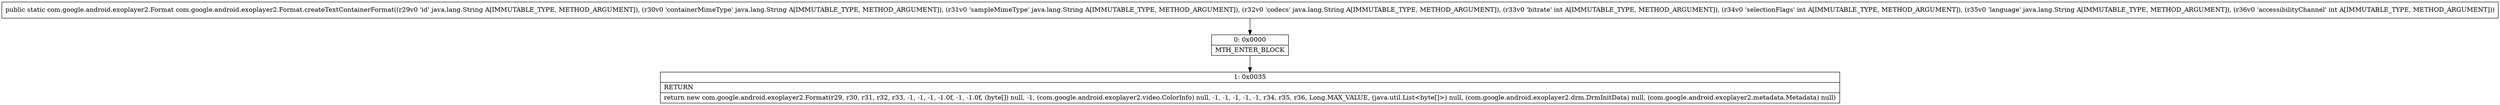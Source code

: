 digraph "CFG forcom.google.android.exoplayer2.Format.createTextContainerFormat(Ljava\/lang\/String;Ljava\/lang\/String;Ljava\/lang\/String;Ljava\/lang\/String;IILjava\/lang\/String;I)Lcom\/google\/android\/exoplayer2\/Format;" {
Node_0 [shape=record,label="{0\:\ 0x0000|MTH_ENTER_BLOCK\l}"];
Node_1 [shape=record,label="{1\:\ 0x0035|RETURN\l|return new com.google.android.exoplayer2.Format(r29, r30, r31, r32, r33, \-1, \-1, \-1, \-1.0f, \-1, \-1.0f, (byte[]) null, \-1, (com.google.android.exoplayer2.video.ColorInfo) null, \-1, \-1, \-1, \-1, \-1, r34, r35, r36, Long.MAX_VALUE, (java.util.List\<byte[]\>) null, (com.google.android.exoplayer2.drm.DrmInitData) null, (com.google.android.exoplayer2.metadata.Metadata) null)\l}"];
MethodNode[shape=record,label="{public static com.google.android.exoplayer2.Format com.google.android.exoplayer2.Format.createTextContainerFormat((r29v0 'id' java.lang.String A[IMMUTABLE_TYPE, METHOD_ARGUMENT]), (r30v0 'containerMimeType' java.lang.String A[IMMUTABLE_TYPE, METHOD_ARGUMENT]), (r31v0 'sampleMimeType' java.lang.String A[IMMUTABLE_TYPE, METHOD_ARGUMENT]), (r32v0 'codecs' java.lang.String A[IMMUTABLE_TYPE, METHOD_ARGUMENT]), (r33v0 'bitrate' int A[IMMUTABLE_TYPE, METHOD_ARGUMENT]), (r34v0 'selectionFlags' int A[IMMUTABLE_TYPE, METHOD_ARGUMENT]), (r35v0 'language' java.lang.String A[IMMUTABLE_TYPE, METHOD_ARGUMENT]), (r36v0 'accessibilityChannel' int A[IMMUTABLE_TYPE, METHOD_ARGUMENT])) }"];
MethodNode -> Node_0;
Node_0 -> Node_1;
}

